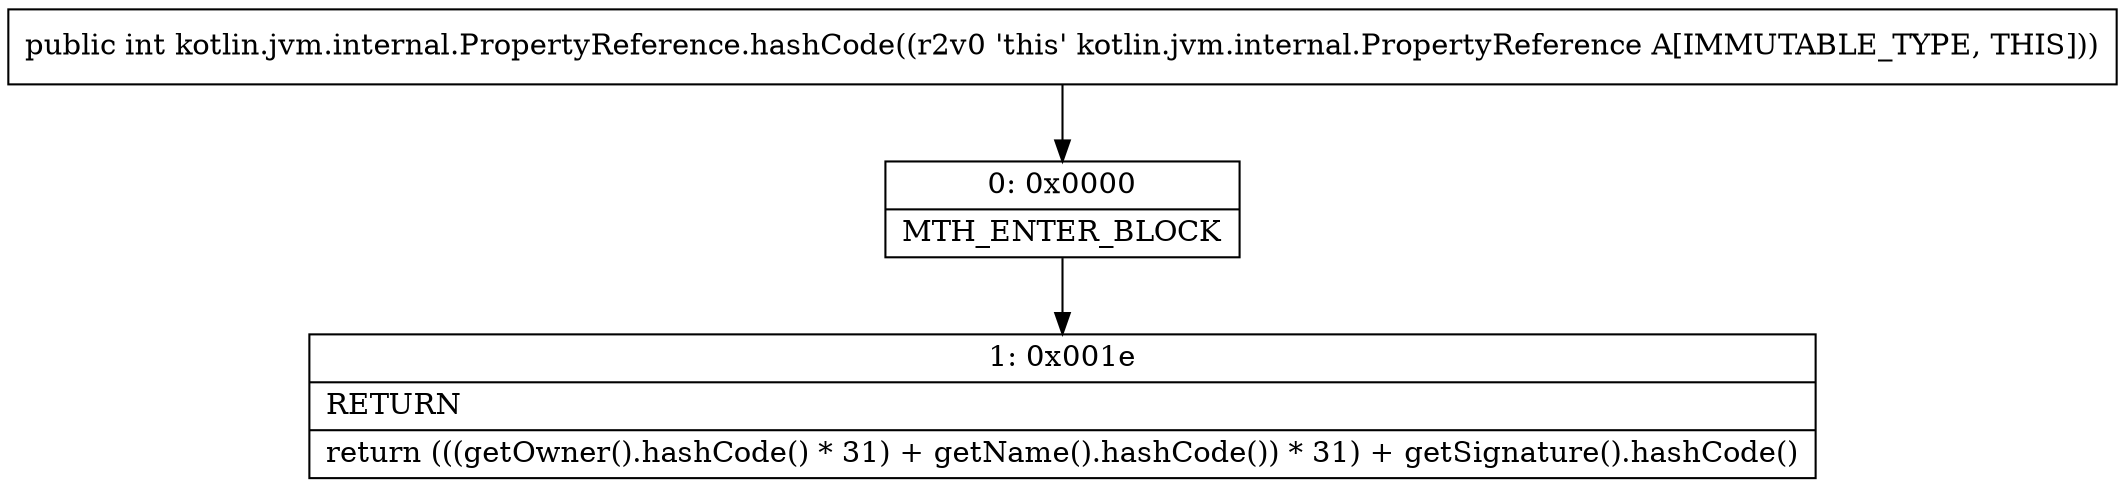 digraph "CFG forkotlin.jvm.internal.PropertyReference.hashCode()I" {
Node_0 [shape=record,label="{0\:\ 0x0000|MTH_ENTER_BLOCK\l}"];
Node_1 [shape=record,label="{1\:\ 0x001e|RETURN\l|return (((getOwner().hashCode() * 31) + getName().hashCode()) * 31) + getSignature().hashCode()\l}"];
MethodNode[shape=record,label="{public int kotlin.jvm.internal.PropertyReference.hashCode((r2v0 'this' kotlin.jvm.internal.PropertyReference A[IMMUTABLE_TYPE, THIS])) }"];
MethodNode -> Node_0;
Node_0 -> Node_1;
}

